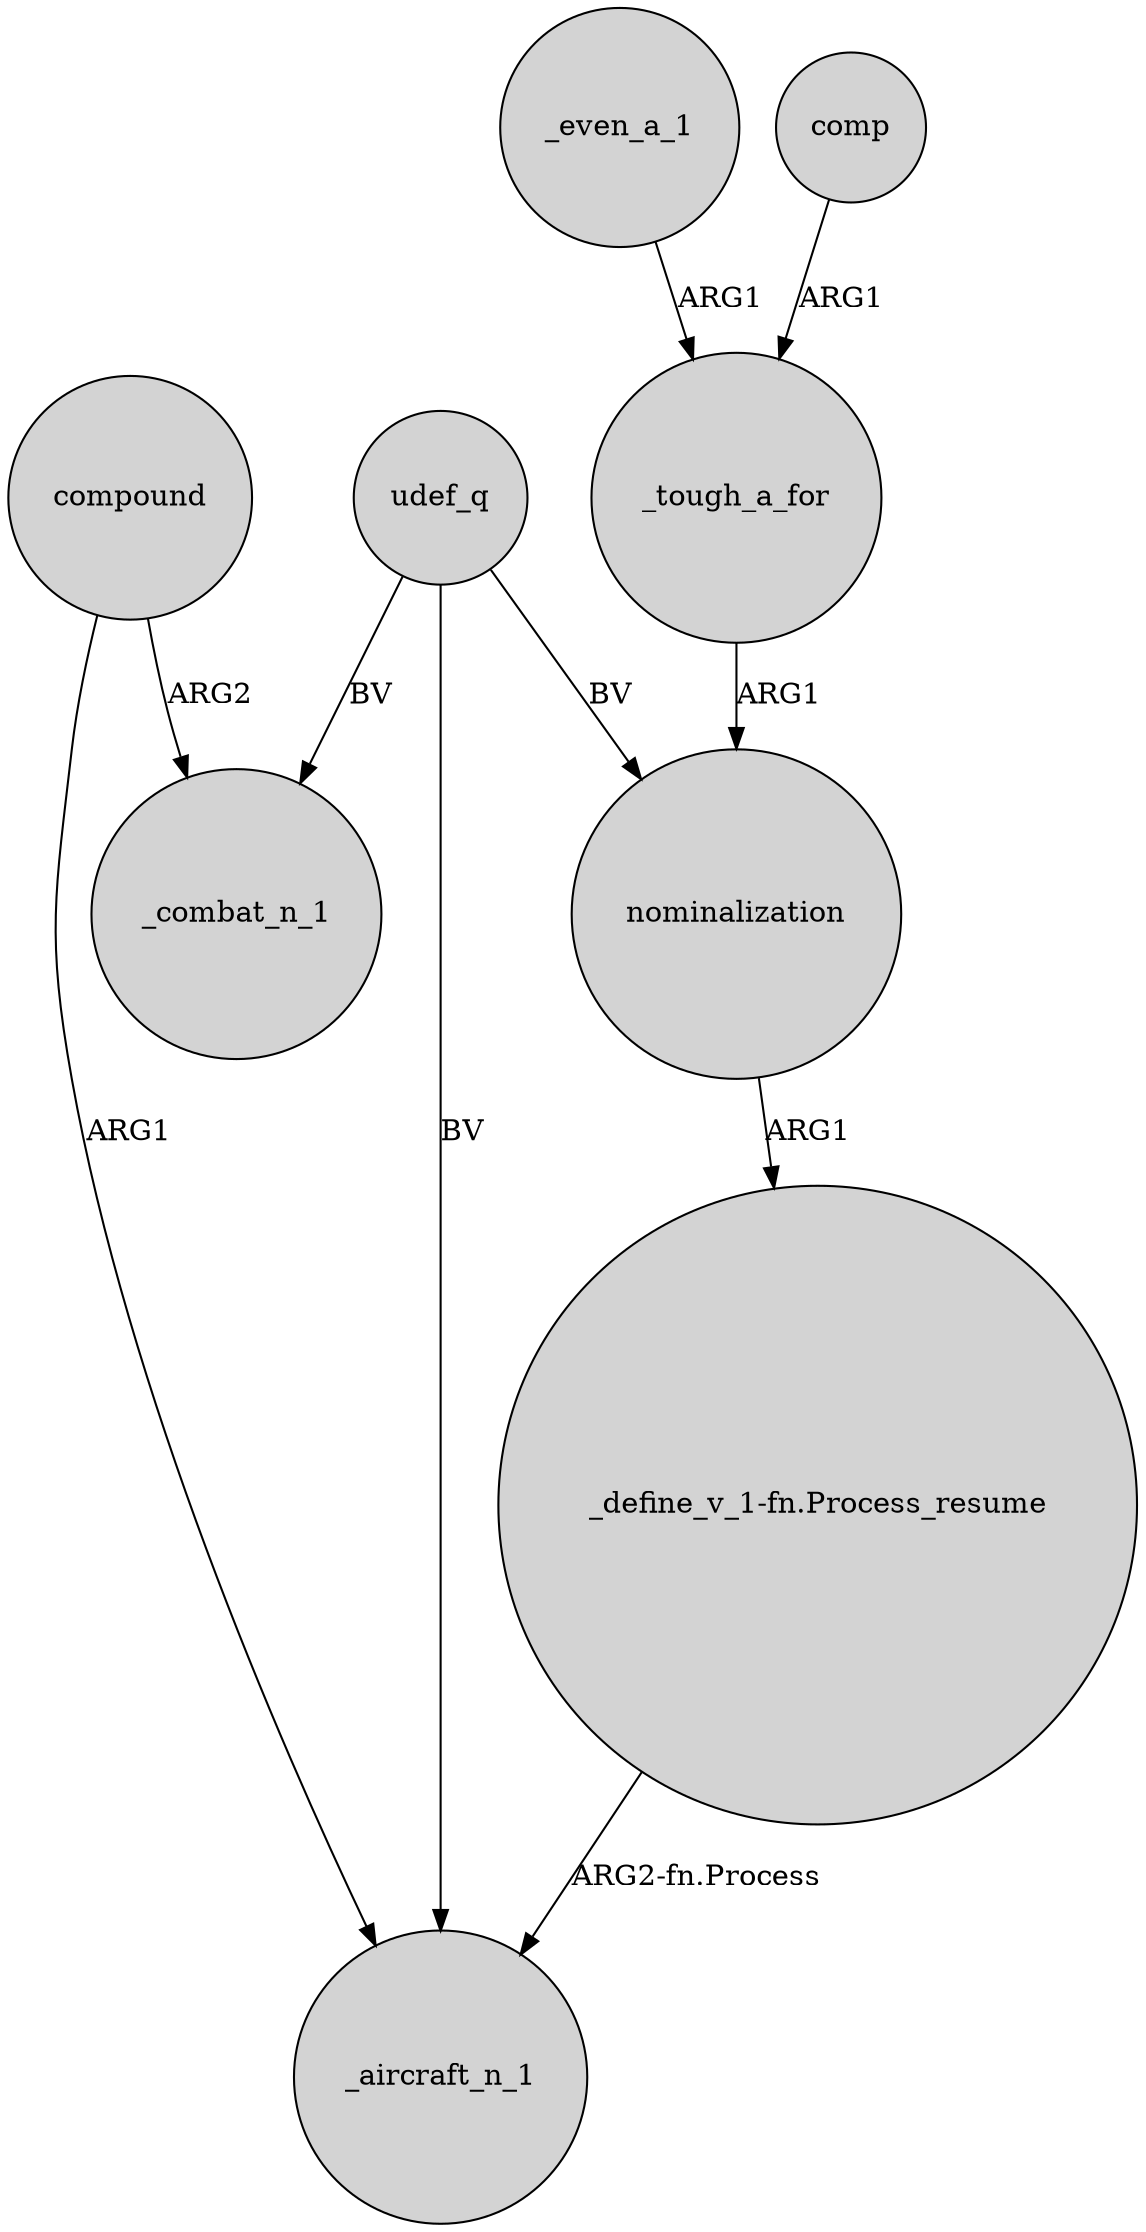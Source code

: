 digraph {
	node [shape=circle style=filled]
	compound -> _aircraft_n_1 [label=ARG1]
	_even_a_1 -> _tough_a_for [label=ARG1]
	udef_q -> _aircraft_n_1 [label=BV]
	comp -> _tough_a_for [label=ARG1]
	nominalization -> "_define_v_1-fn.Process_resume" [label=ARG1]
	"_define_v_1-fn.Process_resume" -> _aircraft_n_1 [label="ARG2-fn.Process"]
	udef_q -> _combat_n_1 [label=BV]
	compound -> _combat_n_1 [label=ARG2]
	udef_q -> nominalization [label=BV]
	_tough_a_for -> nominalization [label=ARG1]
}
